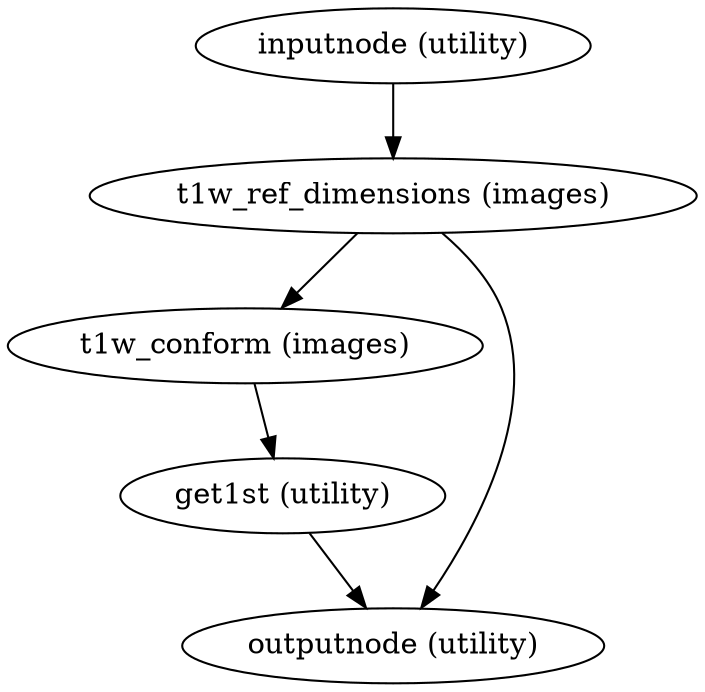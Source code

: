strict digraph  {
"inputnode (utility)";
"t1w_ref_dimensions (images)";
"t1w_conform (images)";
"outputnode (utility)";
"get1st (utility)";
"inputnode (utility)" -> "t1w_ref_dimensions (images)";
"t1w_ref_dimensions (images)" -> "t1w_conform (images)";
"t1w_ref_dimensions (images)" -> "outputnode (utility)";
"t1w_conform (images)" -> "get1st (utility)";
"get1st (utility)" -> "outputnode (utility)";
}
